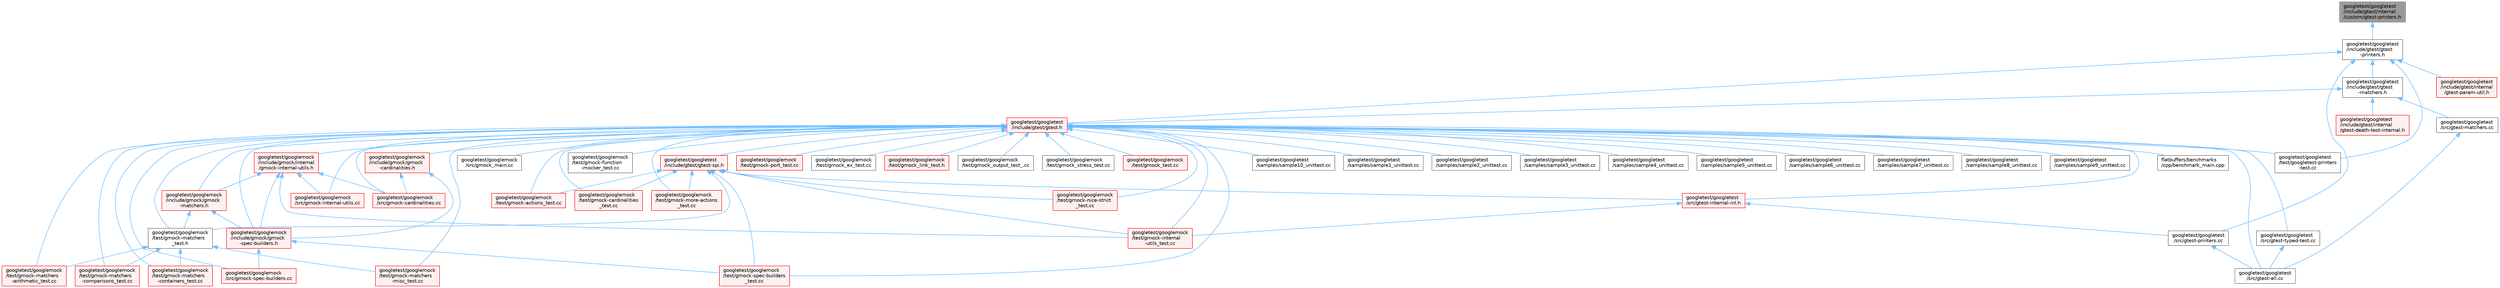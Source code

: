 digraph "googletest/googletest/include/gtest/internal/custom/gtest-printers.h"
{
 // LATEX_PDF_SIZE
  bgcolor="transparent";
  edge [fontname=Helvetica,fontsize=10,labelfontname=Helvetica,labelfontsize=10];
  node [fontname=Helvetica,fontsize=10,shape=box,height=0.2,width=0.4];
  Node1 [id="Node000001",label="googletest/googletest\l/include/gtest/internal\l/custom/gtest-printers.h",height=0.2,width=0.4,color="gray40", fillcolor="grey60", style="filled", fontcolor="black",tooltip=" "];
  Node1 -> Node2 [id="edge80_Node000001_Node000002",dir="back",color="steelblue1",style="solid",tooltip=" "];
  Node2 [id="Node000002",label="googletest/googletest\l/include/gtest/gtest\l-printers.h",height=0.2,width=0.4,color="grey40", fillcolor="white", style="filled",URL="$gtest-printers_8h.html",tooltip=" "];
  Node2 -> Node3 [id="edge81_Node000002_Node000003",dir="back",color="steelblue1",style="solid",tooltip=" "];
  Node3 [id="Node000003",label="googletest/googletest\l/include/gtest/gtest\l-matchers.h",height=0.2,width=0.4,color="grey40", fillcolor="white", style="filled",URL="$gtest-matchers_8h.html",tooltip=" "];
  Node3 -> Node4 [id="edge82_Node000003_Node000004",dir="back",color="steelblue1",style="solid",tooltip=" "];
  Node4 [id="Node000004",label="googletest/googletest\l/include/gtest/gtest.h",height=0.2,width=0.4,color="red", fillcolor="#FFF0F0", style="filled",URL="$gtest_8h.html",tooltip=" "];
  Node4 -> Node5 [id="edge83_Node000004_Node000005",dir="back",color="steelblue1",style="solid",tooltip=" "];
  Node5 [id="Node000005",label="flatbuffers/benchmarks\l/cpp/benchmark_main.cpp",height=0.2,width=0.4,color="grey40", fillcolor="white", style="filled",URL="$benchmark__main_8cpp.html",tooltip=" "];
  Node4 -> Node6 [id="edge84_Node000004_Node000006",dir="back",color="steelblue1",style="solid",tooltip=" "];
  Node6 [id="Node000006",label="googletest/googlemock\l/include/gmock/gmock\l-cardinalities.h",height=0.2,width=0.4,color="red", fillcolor="#FFF0F0", style="filled",URL="$gmock-cardinalities_8h.html",tooltip=" "];
  Node6 -> Node7 [id="edge85_Node000006_Node000007",dir="back",color="steelblue1",style="solid",tooltip=" "];
  Node7 [id="Node000007",label="googletest/googlemock\l/include/gmock/gmock\l-spec-builders.h",height=0.2,width=0.4,color="red", fillcolor="#FFF0F0", style="filled",URL="$gmock-spec-builders_8h.html",tooltip=" "];
  Node7 -> Node12 [id="edge86_Node000007_Node000012",dir="back",color="steelblue1",style="solid",tooltip=" "];
  Node12 [id="Node000012",label="googletest/googlemock\l/src/gmock-spec-builders.cc",height=0.2,width=0.4,color="red", fillcolor="#FFF0F0", style="filled",URL="$gmock-spec-builders_8cc.html",tooltip=" "];
  Node7 -> Node28 [id="edge87_Node000007_Node000028",dir="back",color="steelblue1",style="solid",tooltip=" "];
  Node28 [id="Node000028",label="googletest/googlemock\l/test/gmock-spec-builders\l_test.cc",height=0.2,width=0.4,color="red", fillcolor="#FFF0F0", style="filled",URL="$gmock-spec-builders__test_8cc.html",tooltip=" "];
  Node6 -> Node38 [id="edge88_Node000006_Node000038",dir="back",color="steelblue1",style="solid",tooltip=" "];
  Node38 [id="Node000038",label="googletest/googlemock\l/src/gmock-cardinalities.cc",height=0.2,width=0.4,color="red", fillcolor="#FFF0F0", style="filled",URL="$gmock-cardinalities_8cc.html",tooltip=" "];
  Node4 -> Node39 [id="edge89_Node000004_Node000039",dir="back",color="steelblue1",style="solid",tooltip=" "];
  Node39 [id="Node000039",label="googletest/googlemock\l/include/gmock/gmock\l-matchers.h",height=0.2,width=0.4,color="red", fillcolor="#FFF0F0", style="filled",URL="$gmock-matchers_8h.html",tooltip=" "];
  Node39 -> Node7 [id="edge90_Node000039_Node000007",dir="back",color="steelblue1",style="solid",tooltip=" "];
  Node39 -> Node24 [id="edge91_Node000039_Node000024",dir="back",color="steelblue1",style="solid",tooltip=" "];
  Node24 [id="Node000024",label="googletest/googlemock\l/test/gmock-matchers\l_test.h",height=0.2,width=0.4,color="grey40", fillcolor="white", style="filled",URL="$gmock-matchers__test_8h.html",tooltip=" "];
  Node24 -> Node20 [id="edge92_Node000024_Node000020",dir="back",color="steelblue1",style="solid",tooltip=" "];
  Node20 [id="Node000020",label="googletest/googlemock\l/test/gmock-matchers\l-arithmetic_test.cc",height=0.2,width=0.4,color="red", fillcolor="#FFF0F0", style="filled",URL="$gmock-matchers-arithmetic__test_8cc.html",tooltip=" "];
  Node24 -> Node21 [id="edge93_Node000024_Node000021",dir="back",color="steelblue1",style="solid",tooltip=" "];
  Node21 [id="Node000021",label="googletest/googlemock\l/test/gmock-matchers\l-comparisons_test.cc",height=0.2,width=0.4,color="red", fillcolor="#FFF0F0", style="filled",URL="$gmock-matchers-comparisons__test_8cc.html",tooltip=" "];
  Node24 -> Node22 [id="edge94_Node000024_Node000022",dir="back",color="steelblue1",style="solid",tooltip=" "];
  Node22 [id="Node000022",label="googletest/googlemock\l/test/gmock-matchers\l-containers_test.cc",height=0.2,width=0.4,color="red", fillcolor="#FFF0F0", style="filled",URL="$gmock-matchers-containers__test_8cc.html",tooltip=" "];
  Node24 -> Node23 [id="edge95_Node000024_Node000023",dir="back",color="steelblue1",style="solid",tooltip=" "];
  Node23 [id="Node000023",label="googletest/googlemock\l/test/gmock-matchers\l-misc_test.cc",height=0.2,width=0.4,color="red", fillcolor="#FFF0F0", style="filled",URL="$gmock-matchers-misc__test_8cc.html",tooltip=" "];
  Node4 -> Node7 [id="edge96_Node000004_Node000007",dir="back",color="steelblue1",style="solid",tooltip=" "];
  Node4 -> Node42 [id="edge97_Node000004_Node000042",dir="back",color="steelblue1",style="solid",tooltip=" "];
  Node42 [id="Node000042",label="googletest/googlemock\l/include/gmock/internal\l/gmock-internal-utils.h",height=0.2,width=0.4,color="red", fillcolor="#FFF0F0", style="filled",URL="$gmock-internal-utils_8h.html",tooltip=" "];
  Node42 -> Node39 [id="edge98_Node000042_Node000039",dir="back",color="steelblue1",style="solid",tooltip=" "];
  Node42 -> Node7 [id="edge99_Node000042_Node000007",dir="back",color="steelblue1",style="solid",tooltip=" "];
  Node42 -> Node38 [id="edge100_Node000042_Node000038",dir="back",color="steelblue1",style="solid",tooltip=" "];
  Node42 -> Node11 [id="edge101_Node000042_Node000011",dir="back",color="steelblue1",style="solid",tooltip=" "];
  Node11 [id="Node000011",label="googletest/googlemock\l/src/gmock-internal-utils.cc",height=0.2,width=0.4,color="red", fillcolor="#FFF0F0", style="filled",URL="$gmock-internal-utils_8cc.html",tooltip=" "];
  Node42 -> Node19 [id="edge102_Node000042_Node000019",dir="back",color="steelblue1",style="solid",tooltip=" "];
  Node19 [id="Node000019",label="googletest/googlemock\l/test/gmock-internal\l-utils_test.cc",height=0.2,width=0.4,color="red", fillcolor="#FFF0F0", style="filled",URL="$gmock-internal-utils__test_8cc.html",tooltip=" "];
  Node4 -> Node38 [id="edge103_Node000004_Node000038",dir="back",color="steelblue1",style="solid",tooltip=" "];
  Node4 -> Node11 [id="edge104_Node000004_Node000011",dir="back",color="steelblue1",style="solid",tooltip=" "];
  Node4 -> Node12 [id="edge105_Node000004_Node000012",dir="back",color="steelblue1",style="solid",tooltip=" "];
  Node4 -> Node14 [id="edge106_Node000004_Node000014",dir="back",color="steelblue1",style="solid",tooltip=" "];
  Node14 [id="Node000014",label="googletest/googlemock\l/src/gmock_main.cc",height=0.2,width=0.4,color="grey40", fillcolor="white", style="filled",URL="$gmock__main_8cc.html",tooltip=" "];
  Node4 -> Node15 [id="edge107_Node000004_Node000015",dir="back",color="steelblue1",style="solid",tooltip=" "];
  Node15 [id="Node000015",label="googletest/googlemock\l/test/gmock-actions_test.cc",height=0.2,width=0.4,color="red", fillcolor="#FFF0F0", style="filled",URL="$gmock-actions__test_8cc.html",tooltip=" "];
  Node4 -> Node17 [id="edge108_Node000004_Node000017",dir="back",color="steelblue1",style="solid",tooltip=" "];
  Node17 [id="Node000017",label="googletest/googlemock\l/test/gmock-cardinalities\l_test.cc",height=0.2,width=0.4,color="red", fillcolor="#FFF0F0", style="filled",URL="$gmock-cardinalities__test_8cc.html",tooltip=" "];
  Node4 -> Node18 [id="edge109_Node000004_Node000018",dir="back",color="steelblue1",style="solid",tooltip=" "];
  Node18 [id="Node000018",label="googletest/googlemock\l/test/gmock-function\l-mocker_test.cc",height=0.2,width=0.4,color="grey40", fillcolor="white", style="filled",URL="$gmock-function-mocker__test_8cc.html",tooltip=" "];
  Node4 -> Node19 [id="edge110_Node000004_Node000019",dir="back",color="steelblue1",style="solid",tooltip=" "];
  Node4 -> Node20 [id="edge111_Node000004_Node000020",dir="back",color="steelblue1",style="solid",tooltip=" "];
  Node4 -> Node21 [id="edge112_Node000004_Node000021",dir="back",color="steelblue1",style="solid",tooltip=" "];
  Node4 -> Node22 [id="edge113_Node000004_Node000022",dir="back",color="steelblue1",style="solid",tooltip=" "];
  Node4 -> Node23 [id="edge114_Node000004_Node000023",dir="back",color="steelblue1",style="solid",tooltip=" "];
  Node4 -> Node24 [id="edge115_Node000004_Node000024",dir="back",color="steelblue1",style="solid",tooltip=" "];
  Node4 -> Node25 [id="edge116_Node000004_Node000025",dir="back",color="steelblue1",style="solid",tooltip=" "];
  Node25 [id="Node000025",label="googletest/googlemock\l/test/gmock-more-actions\l_test.cc",height=0.2,width=0.4,color="red", fillcolor="#FFF0F0", style="filled",URL="$gmock-more-actions__test_8cc.html",tooltip=" "];
  Node4 -> Node26 [id="edge117_Node000004_Node000026",dir="back",color="steelblue1",style="solid",tooltip=" "];
  Node26 [id="Node000026",label="googletest/googlemock\l/test/gmock-nice-strict\l_test.cc",height=0.2,width=0.4,color="red", fillcolor="#FFF0F0", style="filled",URL="$gmock-nice-strict__test_8cc.html",tooltip=" "];
  Node4 -> Node45 [id="edge118_Node000004_Node000045",dir="back",color="steelblue1",style="solid",tooltip=" "];
  Node45 [id="Node000045",label="googletest/googlemock\l/test/gmock-port_test.cc",height=0.2,width=0.4,color="red", fillcolor="#FFF0F0", style="filled",URL="$gmock-port__test_8cc.html",tooltip=" "];
  Node4 -> Node28 [id="edge119_Node000004_Node000028",dir="back",color="steelblue1",style="solid",tooltip=" "];
  Node4 -> Node29 [id="edge120_Node000004_Node000029",dir="back",color="steelblue1",style="solid",tooltip=" "];
  Node29 [id="Node000029",label="googletest/googlemock\l/test/gmock_ex_test.cc",height=0.2,width=0.4,color="grey40", fillcolor="white", style="filled",URL="$gmock__ex__test_8cc.html",tooltip=" "];
  Node4 -> Node31 [id="edge121_Node000004_Node000031",dir="back",color="steelblue1",style="solid",tooltip=" "];
  Node31 [id="Node000031",label="googletest/googlemock\l/test/gmock_link_test.h",height=0.2,width=0.4,color="red", fillcolor="#FFF0F0", style="filled",URL="$gmock__link__test_8h.html",tooltip=" "];
  Node4 -> Node34 [id="edge122_Node000004_Node000034",dir="back",color="steelblue1",style="solid",tooltip=" "];
  Node34 [id="Node000034",label="googletest/googlemock\l/test/gmock_output_test_.cc",height=0.2,width=0.4,color="grey40", fillcolor="white", style="filled",URL="$gmock__output__test___8cc.html",tooltip=" "];
  Node4 -> Node35 [id="edge123_Node000004_Node000035",dir="back",color="steelblue1",style="solid",tooltip=" "];
  Node35 [id="Node000035",label="googletest/googlemock\l/test/gmock_stress_test.cc",height=0.2,width=0.4,color="grey40", fillcolor="white", style="filled",URL="$gmock__stress__test_8cc.html",tooltip=" "];
  Node4 -> Node36 [id="edge124_Node000004_Node000036",dir="back",color="steelblue1",style="solid",tooltip=" "];
  Node36 [id="Node000036",label="googletest/googlemock\l/test/gmock_test.cc",height=0.2,width=0.4,color="red", fillcolor="#FFF0F0", style="filled",URL="$gmock__test_8cc.html",tooltip=" "];
  Node4 -> Node46 [id="edge125_Node000004_Node000046",dir="back",color="steelblue1",style="solid",tooltip=" "];
  Node46 [id="Node000046",label="googletest/googletest\l/include/gtest/gtest-spi.h",height=0.2,width=0.4,color="red", fillcolor="#FFF0F0", style="filled",URL="$gtest-spi_8h.html",tooltip=" "];
  Node46 -> Node15 [id="edge126_Node000046_Node000015",dir="back",color="steelblue1",style="solid",tooltip=" "];
  Node46 -> Node17 [id="edge127_Node000046_Node000017",dir="back",color="steelblue1",style="solid",tooltip=" "];
  Node46 -> Node19 [id="edge128_Node000046_Node000019",dir="back",color="steelblue1",style="solid",tooltip=" "];
  Node46 -> Node24 [id="edge129_Node000046_Node000024",dir="back",color="steelblue1",style="solid",tooltip=" "];
  Node46 -> Node25 [id="edge130_Node000046_Node000025",dir="back",color="steelblue1",style="solid",tooltip=" "];
  Node46 -> Node26 [id="edge131_Node000046_Node000026",dir="back",color="steelblue1",style="solid",tooltip=" "];
  Node46 -> Node28 [id="edge132_Node000046_Node000028",dir="back",color="steelblue1",style="solid",tooltip=" "];
  Node46 -> Node47 [id="edge133_Node000046_Node000047",dir="back",color="steelblue1",style="solid",tooltip=" "];
  Node47 [id="Node000047",label="googletest/googletest\l/src/gtest-internal-inl.h",height=0.2,width=0.4,color="red", fillcolor="#FFF0F0", style="filled",URL="$gtest-internal-inl_8h.html",tooltip=" "];
  Node47 -> Node19 [id="edge134_Node000047_Node000019",dir="back",color="steelblue1",style="solid",tooltip=" "];
  Node47 -> Node51 [id="edge135_Node000047_Node000051",dir="back",color="steelblue1",style="solid",tooltip=" "];
  Node51 [id="Node000051",label="googletest/googletest\l/src/gtest-printers.cc",height=0.2,width=0.4,color="grey40", fillcolor="white", style="filled",URL="$gtest-printers_8cc.html",tooltip=" "];
  Node51 -> Node49 [id="edge136_Node000051_Node000049",dir="back",color="steelblue1",style="solid",tooltip=" "];
  Node49 [id="Node000049",label="googletest/googletest\l/src/gtest-all.cc",height=0.2,width=0.4,color="grey40", fillcolor="white", style="filled",URL="$gtest-all_8cc.html",tooltip=" "];
  Node4 -> Node67 [id="edge137_Node000004_Node000067",dir="back",color="steelblue1",style="solid",tooltip=" "];
  Node67 [id="Node000067",label="googletest/googletest\l/samples/sample10_unittest.cc",height=0.2,width=0.4,color="grey40", fillcolor="white", style="filled",URL="$sample10__unittest_8cc.html",tooltip=" "];
  Node4 -> Node68 [id="edge138_Node000004_Node000068",dir="back",color="steelblue1",style="solid",tooltip=" "];
  Node68 [id="Node000068",label="googletest/googletest\l/samples/sample1_unittest.cc",height=0.2,width=0.4,color="grey40", fillcolor="white", style="filled",URL="$sample1__unittest_8cc.html",tooltip=" "];
  Node4 -> Node69 [id="edge139_Node000004_Node000069",dir="back",color="steelblue1",style="solid",tooltip=" "];
  Node69 [id="Node000069",label="googletest/googletest\l/samples/sample2_unittest.cc",height=0.2,width=0.4,color="grey40", fillcolor="white", style="filled",URL="$sample2__unittest_8cc.html",tooltip=" "];
  Node4 -> Node70 [id="edge140_Node000004_Node000070",dir="back",color="steelblue1",style="solid",tooltip=" "];
  Node70 [id="Node000070",label="googletest/googletest\l/samples/sample3_unittest.cc",height=0.2,width=0.4,color="grey40", fillcolor="white", style="filled",URL="$sample3__unittest_8cc.html",tooltip=" "];
  Node4 -> Node71 [id="edge141_Node000004_Node000071",dir="back",color="steelblue1",style="solid",tooltip=" "];
  Node71 [id="Node000071",label="googletest/googletest\l/samples/sample4_unittest.cc",height=0.2,width=0.4,color="grey40", fillcolor="white", style="filled",URL="$sample4__unittest_8cc.html",tooltip=" "];
  Node4 -> Node72 [id="edge142_Node000004_Node000072",dir="back",color="steelblue1",style="solid",tooltip=" "];
  Node72 [id="Node000072",label="googletest/googletest\l/samples/sample5_unittest.cc",height=0.2,width=0.4,color="grey40", fillcolor="white", style="filled",URL="$sample5__unittest_8cc.html",tooltip=" "];
  Node4 -> Node73 [id="edge143_Node000004_Node000073",dir="back",color="steelblue1",style="solid",tooltip=" "];
  Node73 [id="Node000073",label="googletest/googletest\l/samples/sample6_unittest.cc",height=0.2,width=0.4,color="grey40", fillcolor="white", style="filled",URL="$sample6__unittest_8cc.html",tooltip=" "];
  Node4 -> Node74 [id="edge144_Node000004_Node000074",dir="back",color="steelblue1",style="solid",tooltip=" "];
  Node74 [id="Node000074",label="googletest/googletest\l/samples/sample7_unittest.cc",height=0.2,width=0.4,color="grey40", fillcolor="white", style="filled",URL="$sample7__unittest_8cc.html",tooltip=" "];
  Node4 -> Node75 [id="edge145_Node000004_Node000075",dir="back",color="steelblue1",style="solid",tooltip=" "];
  Node75 [id="Node000075",label="googletest/googletest\l/samples/sample8_unittest.cc",height=0.2,width=0.4,color="grey40", fillcolor="white", style="filled",URL="$sample8__unittest_8cc.html",tooltip=" "];
  Node4 -> Node76 [id="edge146_Node000004_Node000076",dir="back",color="steelblue1",style="solid",tooltip=" "];
  Node76 [id="Node000076",label="googletest/googletest\l/samples/sample9_unittest.cc",height=0.2,width=0.4,color="grey40", fillcolor="white", style="filled",URL="$sample9__unittest_8cc.html",tooltip=" "];
  Node4 -> Node49 [id="edge147_Node000004_Node000049",dir="back",color="steelblue1",style="solid",tooltip=" "];
  Node4 -> Node47 [id="edge148_Node000004_Node000047",dir="back",color="steelblue1",style="solid",tooltip=" "];
  Node4 -> Node77 [id="edge149_Node000004_Node000077",dir="back",color="steelblue1",style="solid",tooltip=" "];
  Node77 [id="Node000077",label="googletest/googletest\l/src/gtest-typed-test.cc",height=0.2,width=0.4,color="grey40", fillcolor="white", style="filled",URL="$gtest-typed-test_8cc.html",tooltip=" "];
  Node77 -> Node49 [id="edge150_Node000077_Node000049",dir="back",color="steelblue1",style="solid",tooltip=" "];
  Node4 -> Node93 [id="edge151_Node000004_Node000093",dir="back",color="steelblue1",style="solid",tooltip=" "];
  Node93 [id="Node000093",label="googletest/googletest\l/test/googletest-printers\l-test.cc",height=0.2,width=0.4,color="grey40", fillcolor="white", style="filled",URL="$googletest-printers-test_8cc.html",tooltip=" "];
  Node3 -> Node122 [id="edge152_Node000003_Node000122",dir="back",color="steelblue1",style="solid",tooltip=" "];
  Node122 [id="Node000122",label="googletest/googletest\l/include/gtest/internal\l/gtest-death-test-internal.h",height=0.2,width=0.4,color="red", fillcolor="#FFF0F0", style="filled",URL="$gtest-death-test-internal_8h.html",tooltip=" "];
  Node3 -> Node124 [id="edge153_Node000003_Node000124",dir="back",color="steelblue1",style="solid",tooltip=" "];
  Node124 [id="Node000124",label="googletest/googletest\l/src/gtest-matchers.cc",height=0.2,width=0.4,color="grey40", fillcolor="white", style="filled",URL="$gtest-matchers_8cc.html",tooltip=" "];
  Node124 -> Node49 [id="edge154_Node000124_Node000049",dir="back",color="steelblue1",style="solid",tooltip=" "];
  Node2 -> Node4 [id="edge155_Node000002_Node000004",dir="back",color="steelblue1",style="solid",tooltip=" "];
  Node2 -> Node125 [id="edge156_Node000002_Node000125",dir="back",color="steelblue1",style="solid",tooltip=" "];
  Node125 [id="Node000125",label="googletest/googletest\l/include/gtest/internal\l/gtest-param-util.h",height=0.2,width=0.4,color="red", fillcolor="#FFF0F0", style="filled",URL="$gtest-param-util_8h.html",tooltip=" "];
  Node2 -> Node51 [id="edge157_Node000002_Node000051",dir="back",color="steelblue1",style="solid",tooltip=" "];
  Node2 -> Node93 [id="edge158_Node000002_Node000093",dir="back",color="steelblue1",style="solid",tooltip=" "];
}
